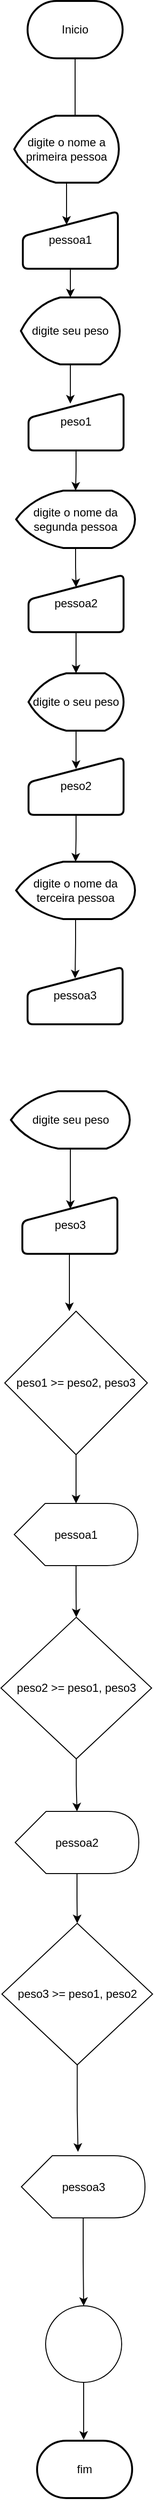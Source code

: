 <mxfile version="24.3.1" type="device">
  <diagram name="Página-1" id="PTaU9UPacZL9F430mjfD">
    <mxGraphModel dx="1434" dy="780" grid="1" gridSize="10" guides="1" tooltips="1" connect="1" arrows="1" fold="1" page="1" pageScale="1" pageWidth="827" pageHeight="1169" math="0" shadow="0">
      <root>
        <mxCell id="0" />
        <mxCell id="1" parent="0" />
        <mxCell id="mTvcn5c1xsZi8lV0LpWr-18" value="" style="edgeStyle=orthogonalEdgeStyle;rounded=0;orthogonalLoop=1;jettySize=auto;html=1;" parent="1" source="mTvcn5c1xsZi8lV0LpWr-16" edge="1">
          <mxGeometry relative="1" as="geometry">
            <mxPoint x="414" y="150" as="targetPoint" />
          </mxGeometry>
        </mxCell>
        <mxCell id="mTvcn5c1xsZi8lV0LpWr-16" value="Inicio" style="strokeWidth=2;html=1;shape=mxgraph.flowchart.terminator;whiteSpace=wrap;" parent="1" vertex="1">
          <mxGeometry x="364" y="20" width="100" height="60" as="geometry" />
        </mxCell>
        <mxCell id="CdlXuyK48Img5EnvGftB-8" value="" style="edgeStyle=orthogonalEdgeStyle;rounded=0;orthogonalLoop=1;jettySize=auto;html=1;" edge="1" parent="1" source="CdlXuyK48Img5EnvGftB-4" target="CdlXuyK48Img5EnvGftB-7">
          <mxGeometry relative="1" as="geometry" />
        </mxCell>
        <mxCell id="CdlXuyK48Img5EnvGftB-4" value="pessoa1" style="html=1;strokeWidth=2;shape=manualInput;whiteSpace=wrap;rounded=1;size=26;arcSize=11;" vertex="1" parent="1">
          <mxGeometry x="359" y="240" width="100" height="60" as="geometry" />
        </mxCell>
        <mxCell id="CdlXuyK48Img5EnvGftB-5" value="digite o nome a primeira pessoa" style="strokeWidth=2;html=1;shape=mxgraph.flowchart.display;whiteSpace=wrap;" vertex="1" parent="1">
          <mxGeometry x="350" y="140" width="110" height="70" as="geometry" />
        </mxCell>
        <mxCell id="CdlXuyK48Img5EnvGftB-6" style="edgeStyle=orthogonalEdgeStyle;rounded=0;orthogonalLoop=1;jettySize=auto;html=1;entryX=0.46;entryY=0.233;entryDx=0;entryDy=0;entryPerimeter=0;" edge="1" parent="1" source="CdlXuyK48Img5EnvGftB-5" target="CdlXuyK48Img5EnvGftB-4">
          <mxGeometry relative="1" as="geometry" />
        </mxCell>
        <mxCell id="CdlXuyK48Img5EnvGftB-7" value="digite seu peso" style="strokeWidth=2;html=1;shape=mxgraph.flowchart.display;whiteSpace=wrap;" vertex="1" parent="1">
          <mxGeometry x="357" y="330" width="104" height="70" as="geometry" />
        </mxCell>
        <mxCell id="CdlXuyK48Img5EnvGftB-9" value="peso1" style="html=1;strokeWidth=2;shape=manualInput;whiteSpace=wrap;rounded=1;size=26;arcSize=11;" vertex="1" parent="1">
          <mxGeometry x="365" y="430" width="100" height="60" as="geometry" />
        </mxCell>
        <mxCell id="CdlXuyK48Img5EnvGftB-10" style="edgeStyle=orthogonalEdgeStyle;rounded=0;orthogonalLoop=1;jettySize=auto;html=1;entryX=0.44;entryY=0.183;entryDx=0;entryDy=0;entryPerimeter=0;" edge="1" parent="1" source="CdlXuyK48Img5EnvGftB-7" target="CdlXuyK48Img5EnvGftB-9">
          <mxGeometry relative="1" as="geometry" />
        </mxCell>
        <mxCell id="CdlXuyK48Img5EnvGftB-11" value="digite o nome da segunda pessoa" style="strokeWidth=2;html=1;shape=mxgraph.flowchart.display;whiteSpace=wrap;" vertex="1" parent="1">
          <mxGeometry x="352" y="532" width="125" height="60" as="geometry" />
        </mxCell>
        <mxCell id="CdlXuyK48Img5EnvGftB-12" value="pessoa2" style="html=1;strokeWidth=2;shape=manualInput;whiteSpace=wrap;rounded=1;size=26;arcSize=11;" vertex="1" parent="1">
          <mxGeometry x="365" y="620" width="100" height="60" as="geometry" />
        </mxCell>
        <mxCell id="CdlXuyK48Img5EnvGftB-13" value="digite o seu peso" style="strokeWidth=2;html=1;shape=mxgraph.flowchart.display;whiteSpace=wrap;" vertex="1" parent="1">
          <mxGeometry x="365" y="723" width="100" height="60" as="geometry" />
        </mxCell>
        <mxCell id="CdlXuyK48Img5EnvGftB-14" value="peso2" style="html=1;strokeWidth=2;shape=manualInput;whiteSpace=wrap;rounded=1;size=26;arcSize=11;" vertex="1" parent="1">
          <mxGeometry x="365" y="811" width="100" height="60" as="geometry" />
        </mxCell>
        <mxCell id="CdlXuyK48Img5EnvGftB-15" style="edgeStyle=orthogonalEdgeStyle;rounded=0;orthogonalLoop=1;jettySize=auto;html=1;entryX=0.5;entryY=0;entryDx=0;entryDy=0;entryPerimeter=0;" edge="1" parent="1" source="CdlXuyK48Img5EnvGftB-9" target="CdlXuyK48Img5EnvGftB-11">
          <mxGeometry relative="1" as="geometry" />
        </mxCell>
        <mxCell id="CdlXuyK48Img5EnvGftB-16" style="edgeStyle=orthogonalEdgeStyle;rounded=0;orthogonalLoop=1;jettySize=auto;html=1;entryX=0.5;entryY=0.217;entryDx=0;entryDy=0;entryPerimeter=0;" edge="1" parent="1" source="CdlXuyK48Img5EnvGftB-11" target="CdlXuyK48Img5EnvGftB-12">
          <mxGeometry relative="1" as="geometry" />
        </mxCell>
        <mxCell id="CdlXuyK48Img5EnvGftB-17" style="edgeStyle=orthogonalEdgeStyle;rounded=0;orthogonalLoop=1;jettySize=auto;html=1;entryX=0.5;entryY=0;entryDx=0;entryDy=0;entryPerimeter=0;" edge="1" parent="1" source="CdlXuyK48Img5EnvGftB-12" target="CdlXuyK48Img5EnvGftB-13">
          <mxGeometry relative="1" as="geometry" />
        </mxCell>
        <mxCell id="CdlXuyK48Img5EnvGftB-18" style="edgeStyle=orthogonalEdgeStyle;rounded=0;orthogonalLoop=1;jettySize=auto;html=1;entryX=0.5;entryY=0.2;entryDx=0;entryDy=0;entryPerimeter=0;" edge="1" parent="1" source="CdlXuyK48Img5EnvGftB-13" target="CdlXuyK48Img5EnvGftB-14">
          <mxGeometry relative="1" as="geometry" />
        </mxCell>
        <mxCell id="CdlXuyK48Img5EnvGftB-21" value="peso1 &amp;gt;= peso2, peso3" style="rhombus;whiteSpace=wrap;html=1;" vertex="1" parent="1">
          <mxGeometry x="340" y="1390" width="150" height="150" as="geometry" />
        </mxCell>
        <mxCell id="CdlXuyK48Img5EnvGftB-56" style="edgeStyle=orthogonalEdgeStyle;rounded=0;orthogonalLoop=1;jettySize=auto;html=1;entryX=0.5;entryY=0;entryDx=0;entryDy=0;" edge="1" parent="1" source="CdlXuyK48Img5EnvGftB-26" target="CdlXuyK48Img5EnvGftB-55">
          <mxGeometry relative="1" as="geometry" />
        </mxCell>
        <mxCell id="CdlXuyK48Img5EnvGftB-26" value="pessoa1" style="shape=display;whiteSpace=wrap;html=1;" vertex="1" parent="1">
          <mxGeometry x="350" y="1591" width="130" height="65" as="geometry" />
        </mxCell>
        <mxCell id="CdlXuyK48Img5EnvGftB-44" value="digite o nome da terceira pessoa" style="strokeWidth=2;html=1;shape=mxgraph.flowchart.display;whiteSpace=wrap;" vertex="1" parent="1">
          <mxGeometry x="352" y="920" width="125" height="60" as="geometry" />
        </mxCell>
        <mxCell id="CdlXuyK48Img5EnvGftB-45" value="pessoa3" style="html=1;strokeWidth=2;shape=manualInput;whiteSpace=wrap;rounded=1;size=26;arcSize=11;" vertex="1" parent="1">
          <mxGeometry x="364" y="1030" width="100" height="60" as="geometry" />
        </mxCell>
        <mxCell id="CdlXuyK48Img5EnvGftB-46" value="digite seu peso" style="strokeWidth=2;html=1;shape=mxgraph.flowchart.display;whiteSpace=wrap;" vertex="1" parent="1">
          <mxGeometry x="346.5" y="1160" width="125" height="60" as="geometry" />
        </mxCell>
        <mxCell id="CdlXuyK48Img5EnvGftB-47" value="peso3" style="html=1;strokeWidth=2;shape=manualInput;whiteSpace=wrap;rounded=1;size=26;arcSize=11;" vertex="1" parent="1">
          <mxGeometry x="358.5" y="1270" width="100" height="60" as="geometry" />
        </mxCell>
        <mxCell id="CdlXuyK48Img5EnvGftB-48" style="edgeStyle=orthogonalEdgeStyle;rounded=0;orthogonalLoop=1;jettySize=auto;html=1;entryX=0.5;entryY=0;entryDx=0;entryDy=0;entryPerimeter=0;" edge="1" parent="1" source="CdlXuyK48Img5EnvGftB-14" target="CdlXuyK48Img5EnvGftB-44">
          <mxGeometry relative="1" as="geometry" />
        </mxCell>
        <mxCell id="CdlXuyK48Img5EnvGftB-49" style="edgeStyle=orthogonalEdgeStyle;rounded=0;orthogonalLoop=1;jettySize=auto;html=1;entryX=0.5;entryY=0.2;entryDx=0;entryDy=0;entryPerimeter=0;" edge="1" parent="1" source="CdlXuyK48Img5EnvGftB-44" target="CdlXuyK48Img5EnvGftB-45">
          <mxGeometry relative="1" as="geometry" />
        </mxCell>
        <mxCell id="CdlXuyK48Img5EnvGftB-50" style="edgeStyle=orthogonalEdgeStyle;rounded=0;orthogonalLoop=1;jettySize=auto;html=1;entryX=0.505;entryY=0.217;entryDx=0;entryDy=0;entryPerimeter=0;" edge="1" parent="1" source="CdlXuyK48Img5EnvGftB-46" target="CdlXuyK48Img5EnvGftB-47">
          <mxGeometry relative="1" as="geometry" />
        </mxCell>
        <mxCell id="CdlXuyK48Img5EnvGftB-51" style="edgeStyle=orthogonalEdgeStyle;rounded=0;orthogonalLoop=1;jettySize=auto;html=1;" edge="1" parent="1" source="CdlXuyK48Img5EnvGftB-47">
          <mxGeometry relative="1" as="geometry">
            <mxPoint x="408" y="1390" as="targetPoint" />
          </mxGeometry>
        </mxCell>
        <mxCell id="CdlXuyK48Img5EnvGftB-53" style="edgeStyle=orthogonalEdgeStyle;rounded=0;orthogonalLoop=1;jettySize=auto;html=1;entryX=0;entryY=0;entryDx=65;entryDy=0;entryPerimeter=0;" edge="1" parent="1" source="CdlXuyK48Img5EnvGftB-21" target="CdlXuyK48Img5EnvGftB-26">
          <mxGeometry relative="1" as="geometry" />
        </mxCell>
        <mxCell id="CdlXuyK48Img5EnvGftB-55" value="peso2 &amp;gt;= peso1, peso3" style="rhombus;whiteSpace=wrap;html=1;" vertex="1" parent="1">
          <mxGeometry x="336" y="1710" width="158.5" height="148.02" as="geometry" />
        </mxCell>
        <mxCell id="CdlXuyK48Img5EnvGftB-60" style="edgeStyle=orthogonalEdgeStyle;rounded=0;orthogonalLoop=1;jettySize=auto;html=1;entryX=0.5;entryY=0;entryDx=0;entryDy=0;" edge="1" parent="1" source="CdlXuyK48Img5EnvGftB-57" target="CdlXuyK48Img5EnvGftB-59">
          <mxGeometry relative="1" as="geometry" />
        </mxCell>
        <mxCell id="CdlXuyK48Img5EnvGftB-57" value="pessoa2" style="shape=display;whiteSpace=wrap;html=1;" vertex="1" parent="1">
          <mxGeometry x="351" y="1913" width="130" height="65" as="geometry" />
        </mxCell>
        <mxCell id="CdlXuyK48Img5EnvGftB-58" style="edgeStyle=orthogonalEdgeStyle;rounded=0;orthogonalLoop=1;jettySize=auto;html=1;entryX=0;entryY=0;entryDx=65;entryDy=0;entryPerimeter=0;" edge="1" parent="1" source="CdlXuyK48Img5EnvGftB-55" target="CdlXuyK48Img5EnvGftB-57">
          <mxGeometry relative="1" as="geometry" />
        </mxCell>
        <mxCell id="CdlXuyK48Img5EnvGftB-59" value="peso3 &amp;gt;= peso1, peso2" style="rhombus;whiteSpace=wrap;html=1;" vertex="1" parent="1">
          <mxGeometry x="337" y="2030" width="158.5" height="148.02" as="geometry" />
        </mxCell>
        <mxCell id="CdlXuyK48Img5EnvGftB-65" style="edgeStyle=orthogonalEdgeStyle;rounded=0;orthogonalLoop=1;jettySize=auto;html=1;entryX=0.5;entryY=0;entryDx=0;entryDy=0;" edge="1" parent="1" source="CdlXuyK48Img5EnvGftB-62" target="CdlXuyK48Img5EnvGftB-64">
          <mxGeometry relative="1" as="geometry" />
        </mxCell>
        <mxCell id="CdlXuyK48Img5EnvGftB-62" value="pessoa3" style="shape=display;whiteSpace=wrap;html=1;" vertex="1" parent="1">
          <mxGeometry x="357.5" y="2273" width="130" height="65" as="geometry" />
        </mxCell>
        <mxCell id="CdlXuyK48Img5EnvGftB-63" style="edgeStyle=orthogonalEdgeStyle;rounded=0;orthogonalLoop=1;jettySize=auto;html=1;entryX=0.458;entryY=-0.062;entryDx=0;entryDy=0;entryPerimeter=0;" edge="1" parent="1" source="CdlXuyK48Img5EnvGftB-59" target="CdlXuyK48Img5EnvGftB-62">
          <mxGeometry relative="1" as="geometry" />
        </mxCell>
        <mxCell id="CdlXuyK48Img5EnvGftB-67" style="edgeStyle=orthogonalEdgeStyle;rounded=0;orthogonalLoop=1;jettySize=auto;html=1;" edge="1" parent="1" source="CdlXuyK48Img5EnvGftB-64">
          <mxGeometry relative="1" as="geometry">
            <mxPoint x="423" y="2570" as="targetPoint" />
          </mxGeometry>
        </mxCell>
        <mxCell id="CdlXuyK48Img5EnvGftB-64" value="" style="ellipse;whiteSpace=wrap;html=1;aspect=fixed;" vertex="1" parent="1">
          <mxGeometry x="383" y="2430" width="80" height="80" as="geometry" />
        </mxCell>
        <mxCell id="CdlXuyK48Img5EnvGftB-66" value="fim" style="strokeWidth=2;html=1;shape=mxgraph.flowchart.terminator;whiteSpace=wrap;" vertex="1" parent="1">
          <mxGeometry x="374" y="2571" width="100" height="60" as="geometry" />
        </mxCell>
      </root>
    </mxGraphModel>
  </diagram>
</mxfile>
